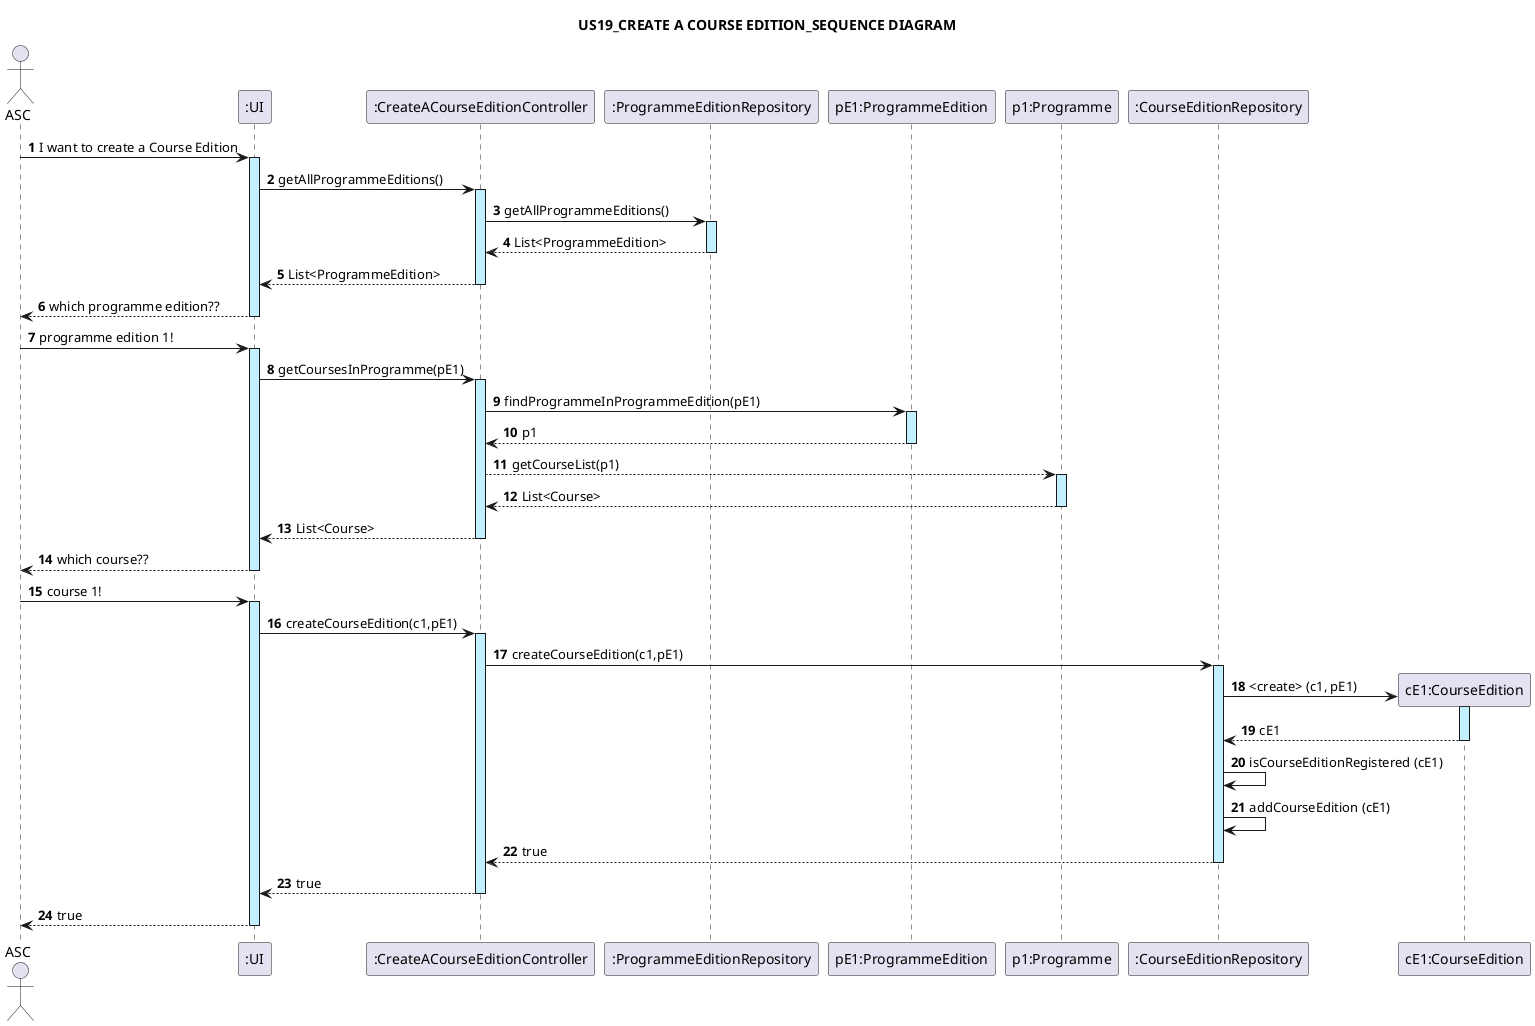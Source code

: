 @startuml
title: US19_CREATE A COURSE EDITION_SEQUENCE DIAGRAM
autonumber

actor ASC
participant ":UI" as UI
participant ":CreateACourseEditionController" as CT
participant ":ProgrammeEditionRepository" as PER
participant "pE1:ProgrammeEdition" as PE
participant "p1:Programme" as PG
participant ":CourseEditionRepository" as CER

ASC -> UI ++ #application :  I want to create a Course Edition
UI -> CT ++ #application: getAllProgrammeEditions()
CT -> PER ++ #application: getAllProgrammeEditions()
PER --> CT -- : List<ProgrammeEdition>
CT --> UI -- : List<ProgrammeEdition>
UI --> ASC -- : which programme edition??


ASC -> UI ++ #application : programme edition 1!
UI -> CT ++ #application: getCoursesInProgramme(pE1)
CT -> PE ++ #application: findProgrammeInProgrammeEdition(pE1)
PE --> CT -- : p1

CT --> PG ++ #application: getCourseList(p1)
PG --> CT -- : List<Course>
CT --> UI -- : List<Course>
UI --> ASC -- : which course??


ASC -> UI ++ #application : course 1!
UI -> CT ++ #application : createCourseEdition(c1,pE1)
CT -> CER ++ #application : createCourseEdition(c1,pE1)


create "cE1:CourseEdition" as CE
CER -> CE ++ #application : <create> (c1, pE1)
CE --> CER -- : cE1
CER -> CER : isCourseEditionRegistered (cE1)
CER -> CER : addCourseEdition (cE1)

CER --> CT --: true
CT --> UI --: true
UI --> ASC --: true

@enduml